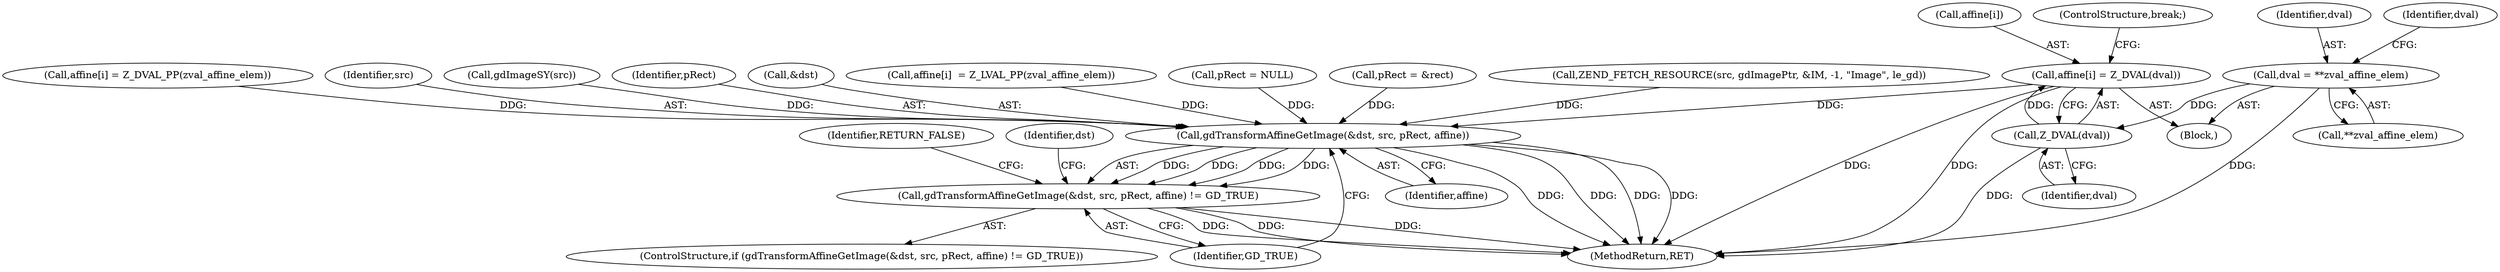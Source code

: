 digraph "0_php-src_2938329ce19cb8c4197dec146c3ec887c6f61d01_2@array" {
"1000201" [label="(Call,affine[i] = Z_DVAL(dval))"];
"1000205" [label="(Call,Z_DVAL(dval))"];
"1000190" [label="(Call,dval = **zval_affine_elem)"];
"1000446" [label="(Call,gdTransformAffineGetImage(&dst, src, pRect, affine))"];
"1000445" [label="(Call,gdTransformAffineGetImage(&dst, src, pRect, affine) != GD_TRUE)"];
"1000451" [label="(Identifier,affine)"];
"1000444" [label="(ControlStructure,if (gdTransformAffineGetImage(&dst, src, pRect, affine) != GD_TRUE))"];
"1000202" [label="(Call,affine[i])"];
"1000441" [label="(Call,pRect = NULL)"];
"1000207" [label="(ControlStructure,break;)"];
"1000191" [label="(Identifier,dval)"];
"1000197" [label="(Identifier,dval)"];
"1000411" [label="(Call,pRect = &rect)"];
"1000201" [label="(Call,affine[i] = Z_DVAL(dval))"];
"1000126" [label="(Call,ZEND_FETCH_RESOURCE(src, gdImagePtr, &IM, -1, \"Image\", le_gd))"];
"1000180" [label="(Call,affine[i] = Z_DVAL_PP(zval_affine_elem))"];
"1000192" [label="(Call,**zval_affine_elem)"];
"1000206" [label="(Identifier,dval)"];
"1000445" [label="(Call,gdTransformAffineGetImage(&dst, src, pRect, affine) != GD_TRUE)"];
"1000452" [label="(Identifier,GD_TRUE)"];
"1000188" [label="(Block,)"];
"1000454" [label="(Identifier,RETURN_FALSE)"];
"1000457" [label="(Identifier,dst)"];
"1000449" [label="(Identifier,src)"];
"1000467" [label="(MethodReturn,RET)"];
"1000190" [label="(Call,dval = **zval_affine_elem)"];
"1000439" [label="(Call,gdImageSY(src))"];
"1000450" [label="(Identifier,pRect)"];
"1000446" [label="(Call,gdTransformAffineGetImage(&dst, src, pRect, affine))"];
"1000447" [label="(Call,&dst)"];
"1000172" [label="(Call,affine[i]  = Z_LVAL_PP(zval_affine_elem))"];
"1000205" [label="(Call,Z_DVAL(dval))"];
"1000201" -> "1000188"  [label="AST: "];
"1000201" -> "1000205"  [label="CFG: "];
"1000202" -> "1000201"  [label="AST: "];
"1000205" -> "1000201"  [label="AST: "];
"1000207" -> "1000201"  [label="CFG: "];
"1000201" -> "1000467"  [label="DDG: "];
"1000201" -> "1000467"  [label="DDG: "];
"1000205" -> "1000201"  [label="DDG: "];
"1000201" -> "1000446"  [label="DDG: "];
"1000205" -> "1000206"  [label="CFG: "];
"1000206" -> "1000205"  [label="AST: "];
"1000205" -> "1000467"  [label="DDG: "];
"1000190" -> "1000205"  [label="DDG: "];
"1000190" -> "1000188"  [label="AST: "];
"1000190" -> "1000192"  [label="CFG: "];
"1000191" -> "1000190"  [label="AST: "];
"1000192" -> "1000190"  [label="AST: "];
"1000197" -> "1000190"  [label="CFG: "];
"1000190" -> "1000467"  [label="DDG: "];
"1000446" -> "1000445"  [label="AST: "];
"1000446" -> "1000451"  [label="CFG: "];
"1000447" -> "1000446"  [label="AST: "];
"1000449" -> "1000446"  [label="AST: "];
"1000450" -> "1000446"  [label="AST: "];
"1000451" -> "1000446"  [label="AST: "];
"1000452" -> "1000446"  [label="CFG: "];
"1000446" -> "1000467"  [label="DDG: "];
"1000446" -> "1000467"  [label="DDG: "];
"1000446" -> "1000467"  [label="DDG: "];
"1000446" -> "1000467"  [label="DDG: "];
"1000446" -> "1000445"  [label="DDG: "];
"1000446" -> "1000445"  [label="DDG: "];
"1000446" -> "1000445"  [label="DDG: "];
"1000446" -> "1000445"  [label="DDG: "];
"1000439" -> "1000446"  [label="DDG: "];
"1000126" -> "1000446"  [label="DDG: "];
"1000441" -> "1000446"  [label="DDG: "];
"1000411" -> "1000446"  [label="DDG: "];
"1000180" -> "1000446"  [label="DDG: "];
"1000172" -> "1000446"  [label="DDG: "];
"1000445" -> "1000444"  [label="AST: "];
"1000445" -> "1000452"  [label="CFG: "];
"1000452" -> "1000445"  [label="AST: "];
"1000454" -> "1000445"  [label="CFG: "];
"1000457" -> "1000445"  [label="CFG: "];
"1000445" -> "1000467"  [label="DDG: "];
"1000445" -> "1000467"  [label="DDG: "];
"1000445" -> "1000467"  [label="DDG: "];
}
